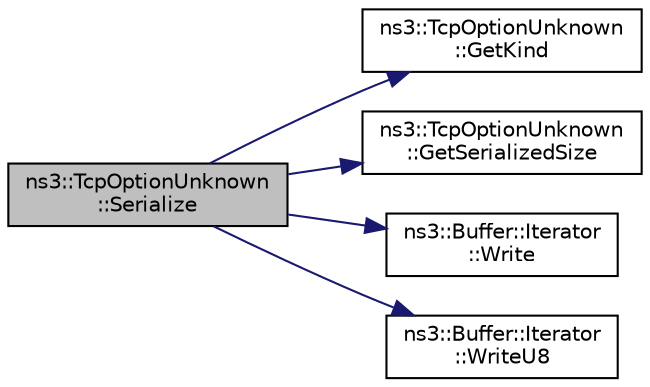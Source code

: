 digraph "ns3::TcpOptionUnknown::Serialize"
{
 // LATEX_PDF_SIZE
  edge [fontname="Helvetica",fontsize="10",labelfontname="Helvetica",labelfontsize="10"];
  node [fontname="Helvetica",fontsize="10",shape=record];
  rankdir="LR";
  Node1 [label="ns3::TcpOptionUnknown\l::Serialize",height=0.2,width=0.4,color="black", fillcolor="grey75", style="filled", fontcolor="black",tooltip="Serialize the Option to a buffer iterator."];
  Node1 -> Node2 [color="midnightblue",fontsize="10",style="solid",fontname="Helvetica"];
  Node2 [label="ns3::TcpOptionUnknown\l::GetKind",height=0.2,width=0.4,color="black", fillcolor="white", style="filled",URL="$classns3_1_1_tcp_option_unknown.html#a1b2585b2b660162f6f5c3b543375199c",tooltip="Get the ‘kind’ (as in RFC 793) of this option."];
  Node1 -> Node3 [color="midnightblue",fontsize="10",style="solid",fontname="Helvetica"];
  Node3 [label="ns3::TcpOptionUnknown\l::GetSerializedSize",height=0.2,width=0.4,color="black", fillcolor="white", style="filled",URL="$classns3_1_1_tcp_option_unknown.html#aa367456522bb5347e0080ccf0fa6979d",tooltip="Returns number of bytes required for Option serialization."];
  Node1 -> Node4 [color="midnightblue",fontsize="10",style="solid",fontname="Helvetica"];
  Node4 [label="ns3::Buffer::Iterator\l::Write",height=0.2,width=0.4,color="black", fillcolor="white", style="filled",URL="$classns3_1_1_buffer_1_1_iterator.html#a087b4e6b5d038544c750c741e8932d69",tooltip=" "];
  Node1 -> Node5 [color="midnightblue",fontsize="10",style="solid",fontname="Helvetica"];
  Node5 [label="ns3::Buffer::Iterator\l::WriteU8",height=0.2,width=0.4,color="black", fillcolor="white", style="filled",URL="$classns3_1_1_buffer_1_1_iterator.html#a3c7bacca6cbb821c9d14fa4626b7ae16",tooltip=" "];
}
